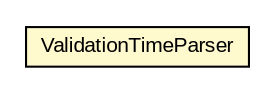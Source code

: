 #!/usr/local/bin/dot
#
# Class diagram 
# Generated by UMLGraph version R5_6-24-gf6e263 (http://www.umlgraph.org/)
#

digraph G {
	edge [fontname="arial",fontsize=10,labelfontname="arial",labelfontsize=10];
	node [fontname="arial",fontsize=10,shape=plaintext];
	nodesep=0.25;
	ranksep=0.5;
	// eu.europa.esig.dss.jaxb.parsers.ValidationTimeParser
	c765145 [label=<<table title="eu.europa.esig.dss.jaxb.parsers.ValidationTimeParser" border="0" cellborder="1" cellspacing="0" cellpadding="2" port="p" bgcolor="lemonChiffon" href="./ValidationTimeParser.html">
		<tr><td><table border="0" cellspacing="0" cellpadding="1">
<tr><td align="center" balign="center"> ValidationTimeParser </td></tr>
		</table></td></tr>
		</table>>, URL="./ValidationTimeParser.html", fontname="arial", fontcolor="black", fontsize=10.0];
}

